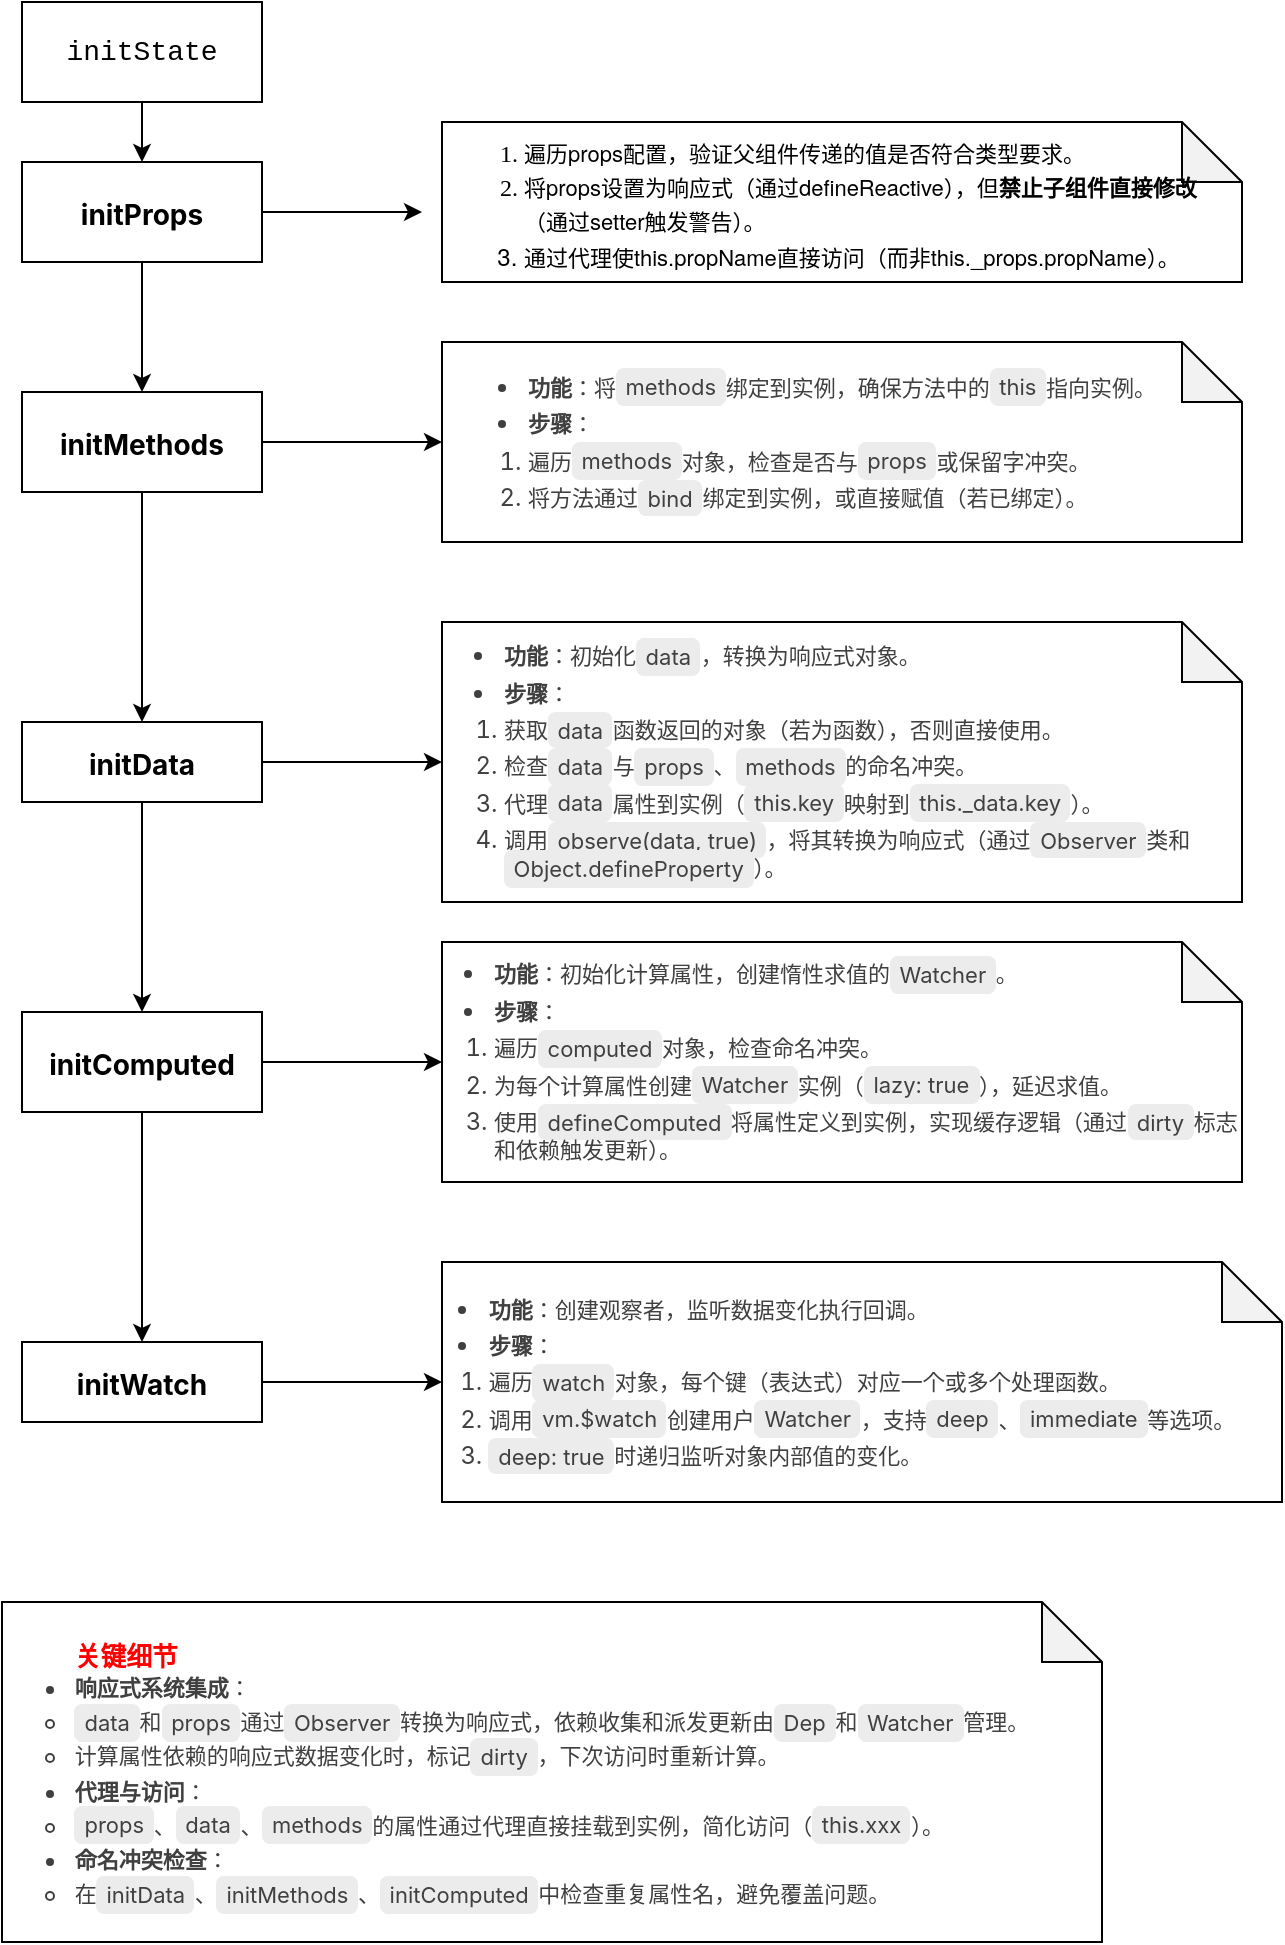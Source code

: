 <mxfile version="26.0.16">
  <diagram name="第 1 页" id="Auqwwyzbdl25uhPmtXnC">
    <mxGraphModel dx="1242" dy="700" grid="1" gridSize="10" guides="1" tooltips="1" connect="1" arrows="1" fold="1" page="1" pageScale="1" pageWidth="827" pageHeight="1169" math="0" shadow="0">
      <root>
        <mxCell id="0" />
        <mxCell id="1" parent="0" />
        <mxCell id="D4WsFgjInJ8z9swxRBo5-9" style="edgeStyle=orthogonalEdgeStyle;rounded=0;orthogonalLoop=1;jettySize=auto;html=1;exitX=0.5;exitY=1;exitDx=0;exitDy=0;entryX=0.5;entryY=0;entryDx=0;entryDy=0;" parent="1" source="D4WsFgjInJ8z9swxRBo5-1" target="D4WsFgjInJ8z9swxRBo5-3" edge="1">
          <mxGeometry relative="1" as="geometry" />
        </mxCell>
        <mxCell id="D4WsFgjInJ8z9swxRBo5-1" value="&lt;span style=&quot;font-family: Menlo, Monaco, &amp;quot;Courier New&amp;quot;, monospace; font-size: 14px; text-align: start; white-space: pre; background-color: rgb(255, 255, 255);&quot;&gt;initState&lt;/span&gt;" style="rounded=0;whiteSpace=wrap;html=1;" parent="1" vertex="1">
          <mxGeometry x="130" y="20" width="120" height="50" as="geometry" />
        </mxCell>
        <mxCell id="D4WsFgjInJ8z9swxRBo5-10" style="edgeStyle=orthogonalEdgeStyle;rounded=0;orthogonalLoop=1;jettySize=auto;html=1;exitX=0.5;exitY=1;exitDx=0;exitDy=0;entryX=0.5;entryY=0;entryDx=0;entryDy=0;" parent="1" source="D4WsFgjInJ8z9swxRBo5-3" target="D4WsFgjInJ8z9swxRBo5-7" edge="1">
          <mxGeometry relative="1" as="geometry" />
        </mxCell>
        <mxCell id="D4WsFgjInJ8z9swxRBo5-27" style="edgeStyle=orthogonalEdgeStyle;rounded=0;orthogonalLoop=1;jettySize=auto;html=1;exitX=1;exitY=0.5;exitDx=0;exitDy=0;" parent="1" source="D4WsFgjInJ8z9swxRBo5-3" edge="1">
          <mxGeometry relative="1" as="geometry">
            <mxPoint x="330" y="125" as="targetPoint" />
          </mxGeometry>
        </mxCell>
        <mxCell id="D4WsFgjInJ8z9swxRBo5-3" value="&lt;h4 style=&quot;font-weight: var(--ds-font-weight-strong); font-size: 16.002px; line-height: var(--ds-md-line-height); margin: calc(var(--ds-md-zoom)*16px)0 calc(var(--ds-md-zoom)*12px)0; font-family: Inter, system-ui, -apple-system, &amp;quot;system-ui&amp;quot;, &amp;quot;Segoe UI&amp;quot;, Roboto, &amp;quot;Noto Sans&amp;quot;, Ubuntu, Cantarell, &amp;quot;Helvetica Neue&amp;quot;, Oxygen, &amp;quot;Open Sans&amp;quot;, sans-serif; text-align: start;&quot;&gt;&lt;strong style=&quot;&quot;&gt;&lt;code style=&quot;font-size: 0.875em; font-weight: var(--ds-font-weight-strong); font-family: var(--ds-font-family-code); border-radius: 4px; padding: 0.15rem 0.3rem; background-color: rgb(255, 255, 255);&quot;&gt;&lt;font style=&quot;color: rgb(0, 0, 0);&quot;&gt;initProps&lt;/font&gt;&lt;/code&gt;&lt;/strong&gt;&lt;/h4&gt;" style="rounded=0;whiteSpace=wrap;html=1;" parent="1" vertex="1">
          <mxGeometry x="130" y="100" width="120" height="50" as="geometry" />
        </mxCell>
        <mxCell id="D4WsFgjInJ8z9swxRBo5-4" value="&lt;h4 style=&quot;font-weight: var(--ds-font-weight-strong); font-size: 16.002px; line-height: var(--ds-md-line-height); margin: calc(var(--ds-md-zoom)*16px)0 calc(var(--ds-md-zoom)*12px)0; font-family: Inter, system-ui, -apple-system, &amp;quot;system-ui&amp;quot;, &amp;quot;Segoe UI&amp;quot;, Roboto, &amp;quot;Noto Sans&amp;quot;, Ubuntu, Cantarell, &amp;quot;Helvetica Neue&amp;quot;, Oxygen, &amp;quot;Open Sans&amp;quot;, sans-serif; text-align: start;&quot;&gt;&lt;strong style=&quot;&quot;&gt;&lt;code style=&quot;font-size: 0.875em; font-weight: var(--ds-font-weight-strong); font-family: var(--ds-font-family-code); border-radius: 4px; padding: 0.15rem 0.3rem; background-color: rgb(255, 255, 255);&quot;&gt;&lt;font style=&quot;color: rgb(0, 0, 0);&quot;&gt;initWatch&lt;/font&gt;&lt;/code&gt;&lt;/strong&gt;&lt;/h4&gt;" style="rounded=0;whiteSpace=wrap;html=1;" parent="1" vertex="1">
          <mxGeometry x="130" y="690" width="120" height="40" as="geometry" />
        </mxCell>
        <mxCell id="D4WsFgjInJ8z9swxRBo5-13" style="edgeStyle=orthogonalEdgeStyle;rounded=0;orthogonalLoop=1;jettySize=auto;html=1;exitX=0.5;exitY=1;exitDx=0;exitDy=0;entryX=0.5;entryY=0;entryDx=0;entryDy=0;" parent="1" source="D4WsFgjInJ8z9swxRBo5-5" target="D4WsFgjInJ8z9swxRBo5-4" edge="1">
          <mxGeometry relative="1" as="geometry" />
        </mxCell>
        <mxCell id="D4WsFgjInJ8z9swxRBo5-5" value="&lt;h4 style=&quot;font-weight: var(--ds-font-weight-strong); font-size: 16.002px; line-height: var(--ds-md-line-height); margin: calc(var(--ds-md-zoom)*16px)0 calc(var(--ds-md-zoom)*12px)0; font-family: Inter, system-ui, -apple-system, &amp;quot;system-ui&amp;quot;, &amp;quot;Segoe UI&amp;quot;, Roboto, &amp;quot;Noto Sans&amp;quot;, Ubuntu, Cantarell, &amp;quot;Helvetica Neue&amp;quot;, Oxygen, &amp;quot;Open Sans&amp;quot;, sans-serif; text-align: start;&quot;&gt;&lt;strong style=&quot;&quot;&gt;&lt;code style=&quot;font-size: 0.875em; font-weight: var(--ds-font-weight-strong); font-family: var(--ds-font-family-code); border-radius: 4px; padding: 0.15rem 0.3rem; background-color: rgb(255, 255, 255);&quot;&gt;&lt;font style=&quot;color: rgb(0, 0, 0);&quot;&gt;initComputed&lt;/font&gt;&lt;/code&gt;&lt;/strong&gt;&lt;/h4&gt;" style="rounded=0;whiteSpace=wrap;html=1;" parent="1" vertex="1">
          <mxGeometry x="130" y="525" width="120" height="50" as="geometry" />
        </mxCell>
        <mxCell id="D4WsFgjInJ8z9swxRBo5-16" style="edgeStyle=orthogonalEdgeStyle;rounded=0;orthogonalLoop=1;jettySize=auto;html=1;exitX=0.5;exitY=1;exitDx=0;exitDy=0;entryX=0.5;entryY=0;entryDx=0;entryDy=0;" parent="1" source="D4WsFgjInJ8z9swxRBo5-6" target="D4WsFgjInJ8z9swxRBo5-5" edge="1">
          <mxGeometry relative="1" as="geometry" />
        </mxCell>
        <mxCell id="D4WsFgjInJ8z9swxRBo5-6" value="&lt;h4 style=&quot;font-weight: var(--ds-font-weight-strong); font-size: 16.002px; line-height: var(--ds-md-line-height); margin: calc(var(--ds-md-zoom)*16px)0 calc(var(--ds-md-zoom)*12px)0; font-family: Inter, system-ui, -apple-system, &amp;quot;system-ui&amp;quot;, &amp;quot;Segoe UI&amp;quot;, Roboto, &amp;quot;Noto Sans&amp;quot;, Ubuntu, Cantarell, &amp;quot;Helvetica Neue&amp;quot;, Oxygen, &amp;quot;Open Sans&amp;quot;, sans-serif; text-align: start;&quot;&gt;&lt;strong style=&quot;&quot;&gt;&lt;code style=&quot;font-size: 0.875em; font-weight: var(--ds-font-weight-strong); font-family: var(--ds-font-family-code); border-radius: 4px; padding: 0.15rem 0.3rem; background-color: rgb(255, 255, 255);&quot;&gt;&lt;font style=&quot;color: rgb(0, 0, 0);&quot;&gt;initData&lt;/font&gt;&lt;/code&gt;&lt;/strong&gt;&lt;/h4&gt;" style="rounded=0;whiteSpace=wrap;html=1;" parent="1" vertex="1">
          <mxGeometry x="130" y="380" width="120" height="40" as="geometry" />
        </mxCell>
        <mxCell id="D4WsFgjInJ8z9swxRBo5-11" style="edgeStyle=orthogonalEdgeStyle;rounded=0;orthogonalLoop=1;jettySize=auto;html=1;exitX=0.5;exitY=1;exitDx=0;exitDy=0;entryX=0.5;entryY=0;entryDx=0;entryDy=0;" parent="1" source="D4WsFgjInJ8z9swxRBo5-7" target="D4WsFgjInJ8z9swxRBo5-6" edge="1">
          <mxGeometry relative="1" as="geometry" />
        </mxCell>
        <mxCell id="D4WsFgjInJ8z9swxRBo5-7" value="&lt;h4 style=&quot;font-weight: var(--ds-font-weight-strong); font-size: 16.002px; line-height: var(--ds-md-line-height); margin: calc(var(--ds-md-zoom)*16px)0 calc(var(--ds-md-zoom)*12px)0; font-family: Inter, system-ui, -apple-system, &amp;quot;system-ui&amp;quot;, &amp;quot;Segoe UI&amp;quot;, Roboto, &amp;quot;Noto Sans&amp;quot;, Ubuntu, Cantarell, &amp;quot;Helvetica Neue&amp;quot;, Oxygen, &amp;quot;Open Sans&amp;quot;, sans-serif; text-align: start;&quot;&gt;&lt;strong style=&quot;&quot;&gt;&lt;code style=&quot;font-size: 0.875em; font-weight: var(--ds-font-weight-strong); font-family: var(--ds-font-family-code); border-radius: 4px; padding: 0.15rem 0.3rem; background-color: rgb(255, 255, 255);&quot;&gt;&lt;font style=&quot;color: rgb(0, 0, 0);&quot;&gt;initMethods&lt;/font&gt;&lt;/code&gt;&lt;/strong&gt;&lt;/h4&gt;" style="rounded=0;whiteSpace=wrap;html=1;" parent="1" vertex="1">
          <mxGeometry x="130" y="215" width="120" height="50" as="geometry" />
        </mxCell>
        <mxCell id="D4WsFgjInJ8z9swxRBo5-17" value="&lt;ol style=&quot;text-align: start;&quot; class=&quot;ol1&quot;&gt;&lt;li style=&quot;margin: 0px; font-variant-numeric: normal; font-variant-east-asian: normal; font-variant-alternates: normal; font-size-adjust: none; font-kerning: auto; font-optical-sizing: auto; font-feature-settings: normal; font-variation-settings: normal; font-variant-position: normal; font-variant-emoji: normal; font-stretch: normal; line-height: normal; font-family: &amp;quot;PingFang SC&amp;quot;;&quot; class=&quot;li1&quot;&gt;&lt;font style=&quot;font-size: 11px;&quot;&gt;&lt;span style=&quot;font-variant-numeric: normal; font-variant-east-asian: normal; font-variant-alternates: normal; font-size-adjust: none; font-kerning: auto; font-optical-sizing: auto; font-feature-settings: normal; font-variation-settings: normal; font-variant-position: normal; font-variant-emoji: normal; line-height: normal; font-family: &amp;quot;Helvetica Neue&amp;quot;; font-stretch: normal;&quot; class=&quot;s1&quot;&gt;&lt;/span&gt;遍历&lt;span style=&quot;font-variant-numeric: normal; font-variant-east-asian: normal; font-variant-alternates: normal; font-size-adjust: none; font-kerning: auto; font-optical-sizing: auto; font-feature-settings: normal; font-variation-settings: normal; font-variant-position: normal; font-variant-emoji: normal; font-stretch: normal; line-height: normal; font-family: &amp;quot;Helvetica Neue&amp;quot;;&quot; class=&quot;s1&quot;&gt;props&lt;/span&gt;配置，验证父组件传递的值是否符合类型要求。&lt;/font&gt;&lt;/li&gt;&lt;li style=&quot;margin: 0px; font-variant-numeric: normal; font-variant-east-asian: normal; font-variant-alternates: normal; font-size-adjust: none; font-kerning: auto; font-optical-sizing: auto; font-feature-settings: normal; font-variation-settings: normal; font-variant-position: normal; font-variant-emoji: normal; font-stretch: normal; line-height: normal; font-family: &amp;quot;PingFang SC&amp;quot;;&quot; class=&quot;li1&quot;&gt;&lt;font style=&quot;font-size: 11px;&quot;&gt;&lt;span style=&quot;font-variant-numeric: normal; font-variant-east-asian: normal; font-variant-alternates: normal; font-size-adjust: none; font-kerning: auto; font-optical-sizing: auto; font-feature-settings: normal; font-variation-settings: normal; font-variant-position: normal; font-variant-emoji: normal; font-stretch: normal; line-height: normal; font-family: &amp;quot;Helvetica Neue&amp;quot;;&quot; class=&quot;s1&quot;&gt;&lt;/span&gt;将&lt;span style=&quot;font-variant-numeric: normal; font-variant-east-asian: normal; font-variant-alternates: normal; font-size-adjust: none; font-kerning: auto; font-optical-sizing: auto; font-feature-settings: normal; font-variation-settings: normal; font-variant-position: normal; font-variant-emoji: normal; font-stretch: normal; line-height: normal; font-family: &amp;quot;Helvetica Neue&amp;quot;;&quot; class=&quot;s1&quot;&gt;props&lt;/span&gt;设置为响应式（通过&lt;span style=&quot;font-variant-numeric: normal; font-variant-east-asian: normal; font-variant-alternates: normal; font-size-adjust: none; font-kerning: auto; font-optical-sizing: auto; font-feature-settings: normal; font-variation-settings: normal; font-variant-position: normal; font-variant-emoji: normal; font-stretch: normal; line-height: normal; font-family: &amp;quot;Helvetica Neue&amp;quot;;&quot; class=&quot;s1&quot;&gt;defineReactive&lt;/span&gt;），但&lt;b&gt;禁止子组件直接修改&lt;/b&gt;（通过&lt;span style=&quot;font-variant-numeric: normal; font-variant-east-asian: normal; font-variant-alternates: normal; font-size-adjust: none; font-kerning: auto; font-optical-sizing: auto; font-feature-settings: normal; font-variation-settings: normal; font-variant-position: normal; font-variant-emoji: normal; font-stretch: normal; line-height: normal; font-family: &amp;quot;Helvetica Neue&amp;quot;;&quot; class=&quot;s1&quot;&gt;setter&lt;/span&gt;触发警告）。&lt;/font&gt;&lt;/li&gt;&lt;li style=&quot;margin: 0px; font-variant-numeric: normal; font-variant-east-asian: normal; font-variant-alternates: normal; font-size-adjust: none; font-kerning: auto; font-optical-sizing: auto; font-feature-settings: normal; font-variation-settings: normal; font-variant-position: normal; font-variant-emoji: normal; font-stretch: normal; line-height: normal; font-family: &amp;quot;Helvetica Neue&amp;quot;;&quot; class=&quot;li2&quot;&gt;&lt;font style=&quot;font-size: 11px;&quot;&gt;&lt;span style=&quot;font-variant-numeric: normal; font-variant-east-asian: normal; font-variant-alternates: normal; font-size-adjust: none; font-kerning: auto; font-optical-sizing: auto; font-feature-settings: normal; font-variation-settings: normal; font-variant-position: normal; font-variant-emoji: normal; font-stretch: normal; line-height: normal; font-family: &amp;quot;PingFang SC&amp;quot;;&quot; class=&quot;s2&quot;&gt;通过代理使&lt;/span&gt;this.propName&lt;span style=&quot;font-variant-numeric: normal; font-variant-east-asian: normal; font-variant-alternates: normal; font-size-adjust: none; font-kerning: auto; font-optical-sizing: auto; font-feature-settings: normal; font-variation-settings: normal; font-variant-position: normal; font-variant-emoji: normal; font-stretch: normal; line-height: normal; font-family: &amp;quot;PingFang SC&amp;quot;;&quot; class=&quot;s2&quot;&gt;直接访问（而非&lt;/span&gt;this._props.propName&lt;span style=&quot;font-variant-numeric: normal; font-variant-east-asian: normal; font-variant-alternates: normal; font-size-adjust: none; font-kerning: auto; font-optical-sizing: auto; font-feature-settings: normal; font-variation-settings: normal; font-variant-position: normal; font-variant-emoji: normal; font-stretch: normal; line-height: normal; font-family: &amp;quot;PingFang SC&amp;quot;;&quot; class=&quot;s2&quot;&gt;）。&lt;/span&gt;&lt;/font&gt;&lt;/li&gt;&lt;/ol&gt;" style="shape=note;whiteSpace=wrap;html=1;backgroundOutline=1;darkOpacity=0.05;" parent="1" vertex="1">
          <mxGeometry x="340" y="80" width="400" height="80" as="geometry" />
        </mxCell>
        <mxCell id="D4WsFgjInJ8z9swxRBo5-18" value="&lt;ul style=&quot;margin: calc(var(--ds-md-zoom)*12px)0; padding-left: calc(var(--ds-md-zoom)*24px); color: rgb(64, 64, 64); font-family: Inter, system-ui, -apple-system, &amp;quot;system-ui&amp;quot;, &amp;quot;Segoe UI&amp;quot;, Roboto, &amp;quot;Noto Sans&amp;quot;, Ubuntu, Cantarell, &amp;quot;Helvetica Neue&amp;quot;, Oxygen, &amp;quot;Open Sans&amp;quot;, sans-serif; text-align: start;&quot;&gt;&lt;li style=&quot;&quot;&gt;&lt;p style=&quot;margin-top: 0px; margin-right: 0px; margin-left: 0px; line-height: var(--ds-md-line-height); margin-bottom: 0px !important;&quot;&gt;&lt;font style=&quot;font-size: 11px;&quot;&gt;&lt;strong style=&quot;&quot;&gt;功能&lt;/strong&gt;：将&lt;code style=&quot;font-weight: var(--ds-font-weight-strong); font-family: var(--ds-font-family-code); background-color: var(--ds-md-inline-code-color,#ececec); border-radius: 4px; padding: 0.15rem 0.3rem;&quot;&gt;methods&lt;/code&gt;绑定到实例，确保方法中的&lt;code style=&quot;font-weight: var(--ds-font-weight-strong); font-family: var(--ds-font-family-code); background-color: var(--ds-md-inline-code-color,#ececec); border-radius: 4px; padding: 0.15rem 0.3rem;&quot;&gt;this&lt;/code&gt;指向实例。&lt;/font&gt;&lt;/p&gt;&lt;/li&gt;&lt;li style=&quot;margin-top: 4px;&quot;&gt;&lt;p style=&quot;margin: 0px 0px 4px; line-height: var(--ds-md-line-height);&quot;&gt;&lt;font style=&quot;font-size: 11px;&quot;&gt;&lt;strong&gt;步骤&lt;/strong&gt;：&lt;/font&gt;&lt;/p&gt;&lt;ol style=&quot;margin-top: 4px; margin-bottom: 0px; padding-left: calc(var(--ds-md-zoom)*24px);&quot; start=&quot;1&quot;&gt;&lt;li style=&quot;&quot;&gt;&lt;p style=&quot;margin-top: 0px; margin-right: 0px; margin-left: 0px; line-height: var(--ds-md-line-height); margin-bottom: 0px !important;&quot;&gt;&lt;font style=&quot;font-size: 11px;&quot;&gt;遍历&lt;code style=&quot;font-weight: var(--ds-font-weight-strong); font-family: var(--ds-font-family-code); background-color: var(--ds-md-inline-code-color,#ececec); border-radius: 4px; padding: 0.15rem 0.3rem;&quot;&gt;methods&lt;/code&gt;对象，检查是否与&lt;code style=&quot;font-weight: var(--ds-font-weight-strong); font-family: var(--ds-font-family-code); background-color: var(--ds-md-inline-code-color,#ececec); border-radius: 4px; padding: 0.15rem 0.3rem;&quot;&gt;props&lt;/code&gt;或保留字冲突。&lt;/font&gt;&lt;/p&gt;&lt;/li&gt;&lt;li style=&quot;margin-top: 4px;&quot;&gt;&lt;p style=&quot;margin-top: 0px; margin-right: 0px; margin-left: 0px; line-height: var(--ds-md-line-height); margin-bottom: 0px !important;&quot;&gt;&lt;font style=&quot;font-size: 11px;&quot;&gt;将方法通过&lt;code style=&quot;font-weight: var(--ds-font-weight-strong); font-family: var(--ds-font-family-code); background-color: var(--ds-md-inline-code-color,#ececec); border-radius: 4px; padding: 0.15rem 0.3rem;&quot;&gt;bind&lt;/code&gt;绑定到实例，或直接赋值（若已绑定）。&lt;/font&gt;&lt;/p&gt;&lt;/li&gt;&lt;/ol&gt;&lt;/li&gt;&lt;/ul&gt;" style="shape=note;whiteSpace=wrap;html=1;backgroundOutline=1;darkOpacity=0.05;" parent="1" vertex="1">
          <mxGeometry x="340" y="190" width="400" height="100" as="geometry" />
        </mxCell>
        <mxCell id="D4WsFgjInJ8z9swxRBo5-19" style="edgeStyle=orthogonalEdgeStyle;rounded=0;orthogonalLoop=1;jettySize=auto;html=1;exitX=0.5;exitY=1;exitDx=0;exitDy=0;exitPerimeter=0;" parent="1" source="D4WsFgjInJ8z9swxRBo5-17" target="D4WsFgjInJ8z9swxRBo5-17" edge="1">
          <mxGeometry relative="1" as="geometry" />
        </mxCell>
        <mxCell id="D4WsFgjInJ8z9swxRBo5-20" value="&lt;ul style=&quot;margin: calc(var(--ds-md-zoom)*12px)0; padding-left: calc(var(--ds-md-zoom)*24px); color: rgb(64, 64, 64); font-family: Inter, system-ui, -apple-system, &amp;quot;system-ui&amp;quot;, &amp;quot;Segoe UI&amp;quot;, Roboto, &amp;quot;Noto Sans&amp;quot;, Ubuntu, Cantarell, &amp;quot;Helvetica Neue&amp;quot;, Oxygen, &amp;quot;Open Sans&amp;quot;, sans-serif;&quot;&gt;&lt;li style=&quot;&quot;&gt;&lt;p style=&quot;margin-top: 0px; margin-right: 0px; margin-left: 0px; line-height: var(--ds-md-line-height); margin-bottom: 0px !important;&quot;&gt;&lt;font style=&quot;font-size: 11px;&quot;&gt;&lt;strong style=&quot;&quot;&gt;功能&lt;/strong&gt;：初始化&lt;code style=&quot;font-weight: var(--ds-font-weight-strong); font-family: var(--ds-font-family-code); background-color: var(--ds-md-inline-code-color,#ececec); border-radius: 4px; padding: 0.15rem 0.3rem;&quot;&gt;data&lt;/code&gt;，转换为响应式对象。&lt;/font&gt;&lt;/p&gt;&lt;/li&gt;&lt;li style=&quot;margin-top: 4px;&quot;&gt;&lt;p style=&quot;margin: 0px 0px 4px; line-height: var(--ds-md-line-height);&quot;&gt;&lt;font style=&quot;font-size: 11px;&quot;&gt;&lt;strong&gt;步骤&lt;/strong&gt;：&lt;/font&gt;&lt;/p&gt;&lt;ol style=&quot;margin-top: 4px; margin-bottom: 0px; padding-left: calc(var(--ds-md-zoom)*24px);&quot; start=&quot;1&quot;&gt;&lt;li style=&quot;&quot;&gt;&lt;p style=&quot;margin-top: 0px; margin-right: 0px; margin-left: 0px; line-height: var(--ds-md-line-height); margin-bottom: 0px !important;&quot;&gt;&lt;font style=&quot;font-size: 11px;&quot;&gt;获取&lt;code style=&quot;font-weight: var(--ds-font-weight-strong); font-family: var(--ds-font-family-code); background-color: var(--ds-md-inline-code-color,#ececec); border-radius: 4px; padding: 0.15rem 0.3rem;&quot;&gt;data&lt;/code&gt;函数返回的对象（若为函数），否则直接使用。&lt;/font&gt;&lt;/p&gt;&lt;/li&gt;&lt;li style=&quot;margin-top: 4px;&quot;&gt;&lt;p style=&quot;margin-top: 0px; margin-right: 0px; margin-left: 0px; line-height: var(--ds-md-line-height); margin-bottom: 0px !important;&quot;&gt;&lt;font style=&quot;font-size: 11px;&quot;&gt;检查&lt;code style=&quot;font-weight: var(--ds-font-weight-strong); font-family: var(--ds-font-family-code); background-color: var(--ds-md-inline-code-color,#ececec); border-radius: 4px; padding: 0.15rem 0.3rem;&quot;&gt;data&lt;/code&gt;与&lt;code style=&quot;font-weight: var(--ds-font-weight-strong); font-family: var(--ds-font-family-code); background-color: var(--ds-md-inline-code-color,#ececec); border-radius: 4px; padding: 0.15rem 0.3rem;&quot;&gt;props&lt;/code&gt;、&lt;code style=&quot;font-weight: var(--ds-font-weight-strong); font-family: var(--ds-font-family-code); background-color: var(--ds-md-inline-code-color,#ececec); border-radius: 4px; padding: 0.15rem 0.3rem;&quot;&gt;methods&lt;/code&gt;的命名冲突。&lt;/font&gt;&lt;/p&gt;&lt;/li&gt;&lt;li style=&quot;margin-top: 4px;&quot;&gt;&lt;p style=&quot;margin-top: 0px; margin-right: 0px; margin-left: 0px; line-height: var(--ds-md-line-height); margin-bottom: 0px !important;&quot;&gt;&lt;font style=&quot;font-size: 11px;&quot;&gt;代理&lt;code style=&quot;font-weight: var(--ds-font-weight-strong); font-family: var(--ds-font-family-code); background-color: var(--ds-md-inline-code-color,#ececec); border-radius: 4px; padding: 0.15rem 0.3rem;&quot;&gt;data&lt;/code&gt;属性到实例（&lt;code style=&quot;font-weight: var(--ds-font-weight-strong); font-family: var(--ds-font-family-code); background-color: var(--ds-md-inline-code-color,#ececec); border-radius: 4px; padding: 0.15rem 0.3rem;&quot;&gt;this.key&lt;/code&gt;映射到&lt;code style=&quot;font-weight: var(--ds-font-weight-strong); font-family: var(--ds-font-family-code); background-color: var(--ds-md-inline-code-color,#ececec); border-radius: 4px; padding: 0.15rem 0.3rem;&quot;&gt;this._data.key&lt;/code&gt;）。&lt;/font&gt;&lt;/p&gt;&lt;/li&gt;&lt;li style=&quot;margin-top: 4px;&quot;&gt;&lt;p style=&quot;margin-top: 0px; margin-right: 0px; margin-left: 0px; line-height: var(--ds-md-line-height); margin-bottom: 0px !important;&quot;&gt;&lt;font style=&quot;font-size: 11px;&quot;&gt;调用&lt;code style=&quot;font-weight: var(--ds-font-weight-strong); font-family: var(--ds-font-family-code); background-color: var(--ds-md-inline-code-color,#ececec); border-radius: 4px; padding: 0.15rem 0.3rem;&quot;&gt;observe(data, true)&lt;/code&gt;，将其转换为响应式（通过&lt;code style=&quot;font-weight: var(--ds-font-weight-strong); font-family: var(--ds-font-family-code); background-color: var(--ds-md-inline-code-color,#ececec); border-radius: 4px; padding: 0.15rem 0.3rem;&quot;&gt;Observer&lt;/code&gt;类和&lt;code style=&quot;font-weight: var(--ds-font-weight-strong); font-family: var(--ds-font-family-code); background-color: var(--ds-md-inline-code-color,#ececec); border-radius: 4px; padding: 0.15rem 0.3rem;&quot;&gt;Object.defineProperty&lt;/code&gt;）。&lt;/font&gt;&lt;/p&gt;&lt;/li&gt;&lt;/ol&gt;&lt;/li&gt;&lt;/ul&gt;" style="shape=note;whiteSpace=wrap;html=1;backgroundOutline=1;darkOpacity=0.05;align=left;spacingLeft=29;" parent="1" vertex="1">
          <mxGeometry x="340" y="330" width="400" height="140" as="geometry" />
        </mxCell>
        <mxCell id="D4WsFgjInJ8z9swxRBo5-22" style="edgeStyle=orthogonalEdgeStyle;rounded=0;orthogonalLoop=1;jettySize=auto;html=1;exitX=1;exitY=0.5;exitDx=0;exitDy=0;entryX=0;entryY=0.5;entryDx=0;entryDy=0;entryPerimeter=0;" parent="1" source="D4WsFgjInJ8z9swxRBo5-6" target="D4WsFgjInJ8z9swxRBo5-20" edge="1">
          <mxGeometry relative="1" as="geometry" />
        </mxCell>
        <mxCell id="D4WsFgjInJ8z9swxRBo5-26" style="edgeStyle=orthogonalEdgeStyle;rounded=0;orthogonalLoop=1;jettySize=auto;html=1;exitX=0.5;exitY=1;exitDx=0;exitDy=0;exitPerimeter=0;" parent="1" source="D4WsFgjInJ8z9swxRBo5-18" target="D4WsFgjInJ8z9swxRBo5-18" edge="1">
          <mxGeometry relative="1" as="geometry" />
        </mxCell>
        <mxCell id="D4WsFgjInJ8z9swxRBo5-28" value="&lt;ul style=&quot;margin: calc(var(--ds-md-zoom)*12px)0; padding-left: calc(var(--ds-md-zoom)*24px); color: rgb(64, 64, 64); font-family: Inter, system-ui, -apple-system, &amp;quot;system-ui&amp;quot;, &amp;quot;Segoe UI&amp;quot;, Roboto, &amp;quot;Noto Sans&amp;quot;, Ubuntu, Cantarell, &amp;quot;Helvetica Neue&amp;quot;, Oxygen, &amp;quot;Open Sans&amp;quot;, sans-serif; text-align: start;&quot;&gt;&lt;li style=&quot;&quot;&gt;&lt;p style=&quot;margin-top: 0px; margin-right: 0px; margin-left: 0px; line-height: var(--ds-md-line-height); margin-bottom: 0px !important;&quot;&gt;&lt;font style=&quot;font-size: 11px;&quot;&gt;&lt;strong style=&quot;&quot;&gt;功能&lt;/strong&gt;：初始化计算属性，创建惰性求值的&lt;code style=&quot;font-weight: var(--ds-font-weight-strong); font-family: var(--ds-font-family-code); background-color: var(--ds-md-inline-code-color,#ececec); border-radius: 4px; padding: 0.15rem 0.3rem;&quot;&gt;Watcher&lt;/code&gt;。&lt;/font&gt;&lt;/p&gt;&lt;/li&gt;&lt;li style=&quot;margin-top: 4px;&quot;&gt;&lt;p style=&quot;margin: 0px 0px 4px; line-height: var(--ds-md-line-height);&quot;&gt;&lt;font style=&quot;font-size: 11px;&quot;&gt;&lt;strong&gt;步骤&lt;/strong&gt;：&lt;/font&gt;&lt;/p&gt;&lt;ol style=&quot;margin-top: 4px; margin-bottom: 0px; padding-left: calc(var(--ds-md-zoom)*24px);&quot; start=&quot;1&quot;&gt;&lt;li style=&quot;&quot;&gt;&lt;p style=&quot;margin-top: 0px; margin-right: 0px; margin-left: 0px; line-height: var(--ds-md-line-height); margin-bottom: 0px !important;&quot;&gt;&lt;font style=&quot;font-size: 11px;&quot;&gt;遍历&lt;code style=&quot;font-weight: var(--ds-font-weight-strong); font-family: var(--ds-font-family-code); background-color: var(--ds-md-inline-code-color,#ececec); border-radius: 4px; padding: 0.15rem 0.3rem;&quot;&gt;computed&lt;/code&gt;对象，检查命名冲突。&lt;/font&gt;&lt;/p&gt;&lt;/li&gt;&lt;li style=&quot;margin-top: 4px;&quot;&gt;&lt;p style=&quot;margin-top: 0px; margin-right: 0px; margin-left: 0px; line-height: var(--ds-md-line-height); margin-bottom: 0px !important;&quot;&gt;&lt;font style=&quot;font-size: 11px;&quot;&gt;为每个计算属性创建&lt;code style=&quot;font-weight: var(--ds-font-weight-strong); font-family: var(--ds-font-family-code); background-color: var(--ds-md-inline-code-color,#ececec); border-radius: 4px; padding: 0.15rem 0.3rem;&quot;&gt;Watcher&lt;/code&gt;实例（&lt;code style=&quot;font-weight: var(--ds-font-weight-strong); font-family: var(--ds-font-family-code); background-color: var(--ds-md-inline-code-color,#ececec); border-radius: 4px; padding: 0.15rem 0.3rem;&quot;&gt;lazy: true&lt;/code&gt;），延迟求值。&lt;/font&gt;&lt;/p&gt;&lt;/li&gt;&lt;li style=&quot;margin-top: 4px;&quot;&gt;&lt;p style=&quot;margin-top: 0px; margin-right: 0px; margin-left: 0px; line-height: var(--ds-md-line-height); margin-bottom: 0px !important;&quot;&gt;&lt;font style=&quot;font-size: 11px;&quot;&gt;使用&lt;code style=&quot;font-weight: var(--ds-font-weight-strong); font-family: var(--ds-font-family-code); background-color: var(--ds-md-inline-code-color,#ececec); border-radius: 4px; padding: 0.15rem 0.3rem;&quot;&gt;defineComputed&lt;/code&gt;将属性定义到实例，实现缓存逻辑（通过&lt;code style=&quot;font-weight: var(--ds-font-weight-strong); font-family: var(--ds-font-family-code); background-color: var(--ds-md-inline-code-color,#ececec); border-radius: 4px; padding: 0.15rem 0.3rem;&quot;&gt;dirty&lt;/code&gt;标志和依赖触发更新）。&lt;/font&gt;&lt;/p&gt;&lt;/li&gt;&lt;/ol&gt;&lt;/li&gt;&lt;/ul&gt;" style="shape=note;whiteSpace=wrap;html=1;backgroundOutline=1;darkOpacity=0.05;spacingLeft=25;" parent="1" vertex="1">
          <mxGeometry x="340" y="490" width="400" height="120" as="geometry" />
        </mxCell>
        <mxCell id="D4WsFgjInJ8z9swxRBo5-29" style="edgeStyle=orthogonalEdgeStyle;rounded=0;orthogonalLoop=1;jettySize=auto;html=1;exitX=1;exitY=0.5;exitDx=0;exitDy=0;entryX=0;entryY=0.5;entryDx=0;entryDy=0;entryPerimeter=0;" parent="1" source="D4WsFgjInJ8z9swxRBo5-5" target="D4WsFgjInJ8z9swxRBo5-28" edge="1">
          <mxGeometry relative="1" as="geometry" />
        </mxCell>
        <mxCell id="D4WsFgjInJ8z9swxRBo5-30" value="&lt;ul style=&quot;margin: calc(var(--ds-md-zoom)*12px)0; padding-left: calc(var(--ds-md-zoom)*24px); color: rgb(64, 64, 64); font-family: Inter, system-ui, -apple-system, &amp;quot;system-ui&amp;quot;, &amp;quot;Segoe UI&amp;quot;, Roboto, &amp;quot;Noto Sans&amp;quot;, Ubuntu, Cantarell, &amp;quot;Helvetica Neue&amp;quot;, Oxygen, &amp;quot;Open Sans&amp;quot;, sans-serif; text-align: start;&quot;&gt;&lt;li style=&quot;&quot;&gt;&lt;p style=&quot;margin-top: 0px; margin-right: 0px; margin-left: 0px; line-height: var(--ds-md-line-height); margin-bottom: 0px !important;&quot;&gt;&lt;font style=&quot;font-size: 11px;&quot;&gt;&lt;strong style=&quot;&quot;&gt;功能&lt;/strong&gt;：创建观察者，监听数据变化执行回调。&lt;/font&gt;&lt;/p&gt;&lt;/li&gt;&lt;li style=&quot;margin-top: 4px;&quot;&gt;&lt;p style=&quot;margin: 0px 0px 4px; line-height: var(--ds-md-line-height);&quot;&gt;&lt;font style=&quot;font-size: 11px;&quot;&gt;&lt;strong&gt;步骤&lt;/strong&gt;：&lt;/font&gt;&lt;/p&gt;&lt;ol style=&quot;margin-top: 4px; margin-bottom: 0px; padding-left: calc(var(--ds-md-zoom)*24px);&quot; start=&quot;1&quot;&gt;&lt;li style=&quot;&quot;&gt;&lt;p style=&quot;margin-top: 0px; margin-right: 0px; margin-left: 0px; line-height: var(--ds-md-line-height); margin-bottom: 0px !important;&quot;&gt;&lt;font style=&quot;font-size: 11px;&quot;&gt;遍历&lt;code style=&quot;font-weight: var(--ds-font-weight-strong); font-family: var(--ds-font-family-code); background-color: var(--ds-md-inline-code-color,#ececec); border-radius: 4px; padding: 0.15rem 0.3rem;&quot;&gt;watch&lt;/code&gt;对象，每个键（表达式）对应一个或多个处理函数。&lt;/font&gt;&lt;/p&gt;&lt;/li&gt;&lt;li style=&quot;margin-top: 4px;&quot;&gt;&lt;p style=&quot;margin-top: 0px; margin-right: 0px; margin-left: 0px; line-height: var(--ds-md-line-height); margin-bottom: 0px !important;&quot;&gt;&lt;font style=&quot;font-size: 11px;&quot;&gt;调用&lt;code style=&quot;font-weight: var(--ds-font-weight-strong); font-family: var(--ds-font-family-code); background-color: var(--ds-md-inline-code-color,#ececec); border-radius: 4px; padding: 0.15rem 0.3rem;&quot;&gt;vm.$watch&lt;/code&gt;创建用户&lt;code style=&quot;font-weight: var(--ds-font-weight-strong); font-family: var(--ds-font-family-code); background-color: var(--ds-md-inline-code-color,#ececec); border-radius: 4px; padding: 0.15rem 0.3rem;&quot;&gt;Watcher&lt;/code&gt;，支持&lt;code style=&quot;font-weight: var(--ds-font-weight-strong); font-family: var(--ds-font-family-code); background-color: var(--ds-md-inline-code-color,#ececec); border-radius: 4px; padding: 0.15rem 0.3rem;&quot;&gt;deep&lt;/code&gt;、&lt;code style=&quot;font-weight: var(--ds-font-weight-strong); font-family: var(--ds-font-family-code); background-color: var(--ds-md-inline-code-color,#ececec); border-radius: 4px; padding: 0.15rem 0.3rem;&quot;&gt;immediate&lt;/code&gt;等选项。&lt;/font&gt;&lt;/p&gt;&lt;/li&gt;&lt;li style=&quot;margin-top: 4px;&quot;&gt;&lt;p style=&quot;margin-top: 0px; margin-right: 0px; margin-left: 0px; line-height: var(--ds-md-line-height); margin-bottom: 0px !important;&quot;&gt;&lt;font style=&quot;font-size: 11px;&quot;&gt;&lt;code style=&quot;font-weight: var(--ds-font-weight-strong); font-family: var(--ds-font-family-code); background-color: var(--ds-md-inline-code-color,#ececec); border-radius: 4px; padding: 0.15rem 0.3rem;&quot;&gt;deep: true&lt;/code&gt;时递归监听对象内部值的变化。&lt;/font&gt;&lt;/p&gt;&lt;/li&gt;&lt;/ol&gt;&lt;/li&gt;&lt;/ul&gt;" style="shape=note;whiteSpace=wrap;html=1;backgroundOutline=1;darkOpacity=0.05;" parent="1" vertex="1">
          <mxGeometry x="340" y="650" width="420" height="120" as="geometry" />
        </mxCell>
        <mxCell id="D4WsFgjInJ8z9swxRBo5-31" style="edgeStyle=orthogonalEdgeStyle;rounded=0;orthogonalLoop=1;jettySize=auto;html=1;exitX=1;exitY=0.5;exitDx=0;exitDy=0;entryX=0;entryY=0.5;entryDx=0;entryDy=0;entryPerimeter=0;" parent="1" source="D4WsFgjInJ8z9swxRBo5-4" target="D4WsFgjInJ8z9swxRBo5-30" edge="1">
          <mxGeometry relative="1" as="geometry" />
        </mxCell>
        <mxCell id="D4WsFgjInJ8z9swxRBo5-32" style="edgeStyle=orthogonalEdgeStyle;rounded=0;orthogonalLoop=1;jettySize=auto;html=1;exitX=1;exitY=0.5;exitDx=0;exitDy=0;entryX=0;entryY=0.5;entryDx=0;entryDy=0;entryPerimeter=0;" parent="1" source="D4WsFgjInJ8z9swxRBo5-7" target="D4WsFgjInJ8z9swxRBo5-18" edge="1">
          <mxGeometry relative="1" as="geometry" />
        </mxCell>
        <mxCell id="LfTLb_S3eUnLYIaT0gQN-1" value="&lt;h3 style=&quot;font-weight: var(--ds-font-weight-strong); line-height: 1.5; margin: calc(var(--ds-md-zoom)*16px)0 calc(var(--ds-md-zoom)*12px)0; font-family: Inter, system-ui, -apple-system, &amp;quot;system-ui&amp;quot;, &amp;quot;Segoe UI&amp;quot;, Roboto, &amp;quot;Noto Sans&amp;quot;, Ubuntu, Cantarell, &amp;quot;Helvetica Neue&amp;quot;, Oxygen, &amp;quot;Open Sans&amp;quot;, sans-serif; text-align: start;&quot;&gt;&lt;strong style=&quot;&quot;&gt;&lt;font style=&quot;color: rgb(255, 0, 0);&quot;&gt;关键细节&lt;/font&gt;&lt;/strong&gt;&lt;/h3&gt;&lt;ul style=&quot;margin: calc(var(--ds-md-zoom)*12px)0; padding-left: calc(var(--ds-md-zoom)*24px); color: rgb(64, 64, 64); font-family: Inter, system-ui, -apple-system, &amp;quot;system-ui&amp;quot;, &amp;quot;Segoe UI&amp;quot;, Roboto, &amp;quot;Noto Sans&amp;quot;, Ubuntu, Cantarell, &amp;quot;Helvetica Neue&amp;quot;, Oxygen, &amp;quot;Open Sans&amp;quot;, sans-serif; text-align: start;&quot;&gt;&lt;li&gt;&lt;p style=&quot;margin: 0px 0px 4px; line-height: var(--ds-md-line-height);&quot;&gt;&lt;strong&gt;响应式系统集成&lt;/strong&gt;：&lt;/p&gt;&lt;ul style=&quot;margin-top: 4px; margin-right: ; margin-bottom: 0px; margin-left: ; padding-left: calc(var(--ds-md-zoom)*24px);&quot;&gt;&lt;li&gt;&lt;p style=&quot;margin-top: 0px; margin-right: 0px; margin-left: 0px; line-height: var(--ds-md-line-height); margin-bottom: 0px !important;&quot;&gt;&lt;code style=&quot;font-weight: var(--ds-font-weight-strong); font-family: var(--ds-font-family-code); background-color: var(--ds-md-inline-code-color,#ececec); border-radius: 4px; padding: 0.15rem 0.3rem;&quot;&gt;data&lt;/code&gt;和&lt;code style=&quot;font-weight: var(--ds-font-weight-strong); font-family: var(--ds-font-family-code); background-color: var(--ds-md-inline-code-color,#ececec); border-radius: 4px; padding: 0.15rem 0.3rem;&quot;&gt;props&lt;/code&gt;通过&lt;code style=&quot;font-weight: var(--ds-font-weight-strong); font-family: var(--ds-font-family-code); background-color: var(--ds-md-inline-code-color,#ececec); border-radius: 4px; padding: 0.15rem 0.3rem;&quot;&gt;Observer&lt;/code&gt;转换为响应式，依赖收集和派发更新由&lt;code style=&quot;font-weight: var(--ds-font-weight-strong); font-family: var(--ds-font-family-code); background-color: var(--ds-md-inline-code-color,#ececec); border-radius: 4px; padding: 0.15rem 0.3rem;&quot;&gt;Dep&lt;/code&gt;和&lt;code style=&quot;font-weight: var(--ds-font-weight-strong); font-family: var(--ds-font-family-code); background-color: var(--ds-md-inline-code-color,#ececec); border-radius: 4px; padding: 0.15rem 0.3rem;&quot;&gt;Watcher&lt;/code&gt;管理。&lt;/p&gt;&lt;/li&gt;&lt;li style=&quot;margin-top: 4px;&quot;&gt;&lt;p style=&quot;margin-top: 0px; margin-right: 0px; margin-left: 0px; line-height: var(--ds-md-line-height); margin-bottom: 0px !important;&quot;&gt;计算属性依赖的响应式数据变化时，标记&lt;code style=&quot;font-weight: var(--ds-font-weight-strong); font-family: var(--ds-font-family-code); background-color: var(--ds-md-inline-code-color,#ececec); border-radius: 4px; padding: 0.15rem 0.3rem;&quot;&gt;dirty&lt;/code&gt;，下次访问时重新计算。&lt;/p&gt;&lt;/li&gt;&lt;/ul&gt;&lt;/li&gt;&lt;li style=&quot;margin-top: 4px;&quot;&gt;&lt;p style=&quot;margin: 0px 0px 4px; line-height: var(--ds-md-line-height);&quot;&gt;&lt;strong&gt;代理与访问&lt;/strong&gt;：&lt;/p&gt;&lt;ul style=&quot;margin-top: 4px; margin-right: ; margin-bottom: 0px; margin-left: ; padding-left: calc(var(--ds-md-zoom)*24px);&quot;&gt;&lt;li&gt;&lt;p style=&quot;margin-top: 0px; margin-right: 0px; margin-left: 0px; line-height: var(--ds-md-line-height); margin-bottom: 0px !important;&quot;&gt;&lt;code style=&quot;font-weight: var(--ds-font-weight-strong); font-family: var(--ds-font-family-code); background-color: var(--ds-md-inline-code-color,#ececec); border-radius: 4px; padding: 0.15rem 0.3rem;&quot;&gt;props&lt;/code&gt;、&lt;code style=&quot;font-weight: var(--ds-font-weight-strong); font-family: var(--ds-font-family-code); background-color: var(--ds-md-inline-code-color,#ececec); border-radius: 4px; padding: 0.15rem 0.3rem;&quot;&gt;data&lt;/code&gt;、&lt;code style=&quot;font-weight: var(--ds-font-weight-strong); font-family: var(--ds-font-family-code); background-color: var(--ds-md-inline-code-color,#ececec); border-radius: 4px; padding: 0.15rem 0.3rem;&quot;&gt;methods&lt;/code&gt;的属性通过代理直接挂载到实例，简化访问（&lt;code style=&quot;font-weight: var(--ds-font-weight-strong); font-family: var(--ds-font-family-code); background-color: var(--ds-md-inline-code-color,#ececec); border-radius: 4px; padding: 0.15rem 0.3rem;&quot;&gt;this.xxx&lt;/code&gt;）。&lt;/p&gt;&lt;/li&gt;&lt;/ul&gt;&lt;/li&gt;&lt;li style=&quot;margin-top: 4px;&quot;&gt;&lt;p style=&quot;margin: 0px 0px 4px; line-height: var(--ds-md-line-height);&quot;&gt;&lt;strong&gt;命名冲突检查&lt;/strong&gt;：&lt;/p&gt;&lt;ul style=&quot;margin-top: 4px; margin-right: ; margin-bottom: 0px; margin-left: ; padding-left: calc(var(--ds-md-zoom)*24px);&quot;&gt;&lt;li&gt;&lt;p style=&quot;margin-top: 0px; margin-right: 0px; margin-left: 0px; line-height: var(--ds-md-line-height); margin-bottom: 0px !important;&quot;&gt;在&lt;code style=&quot;font-weight: var(--ds-font-weight-strong); font-family: var(--ds-font-family-code); background-color: var(--ds-md-inline-code-color,#ececec); border-radius: 4px; padding: 0.15rem 0.3rem;&quot;&gt;initData&lt;/code&gt;、&lt;code style=&quot;font-weight: var(--ds-font-weight-strong); font-family: var(--ds-font-family-code); background-color: var(--ds-md-inline-code-color,#ececec); border-radius: 4px; padding: 0.15rem 0.3rem;&quot;&gt;initMethods&lt;/code&gt;、&lt;code style=&quot;font-weight: var(--ds-font-weight-strong); font-family: var(--ds-font-family-code); background-color: var(--ds-md-inline-code-color,#ececec); border-radius: 4px; padding: 0.15rem 0.3rem;&quot;&gt;initComputed&lt;/code&gt;中检查重复属性名，避免覆盖问题。&lt;/p&gt;&lt;/li&gt;&lt;/ul&gt;&lt;/li&gt;&lt;/ul&gt;" style="shape=note;whiteSpace=wrap;html=1;backgroundOutline=1;darkOpacity=0.05;fontSize=11;" vertex="1" parent="1">
          <mxGeometry x="120" y="820" width="550" height="170" as="geometry" />
        </mxCell>
      </root>
    </mxGraphModel>
  </diagram>
</mxfile>
